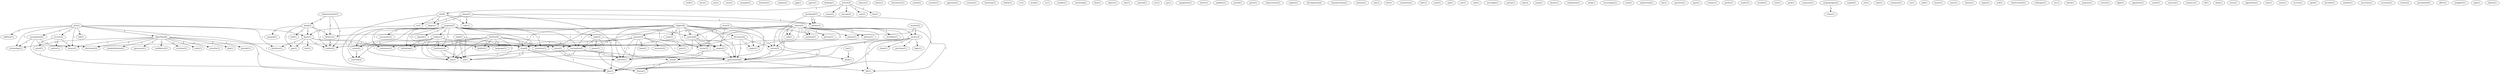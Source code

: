 digraph G {
  stuff [ label="stuff(1)" ];
  face [ label="face(1)" ];
  jex [ label="jex(1)" ];
  uses [ label="uses(1)" ];
  example [ label="example(1)" ];
  freedom [ label="freedom(1)" ];
  captain [ label="captain(1)" ];
  qpg [ label="qpg(1)" ];
  agree [ label="agree(1)" ];
  dealing [ label="dealing(1)" ];
  des [ label="des(2)" ];
  fail [ label="fail(1)" ];
  escrow [ label="escrow(2)" ];
  algorithm [ label="algorithm(6)" ];
  assumption [ label="assumption(2)" ];
  lunacy [ label="lunacy(1)" ];
  know [ label="know(1)" ];
  addition [ label="addition(1)" ];
  technology [ label="technology(1)" ];
  initiative [ label="initiative(1)" ];
  key [ label="key(1)" ];
  chance [ label="chance(1)" ];
  knew [ label="knew(1)" ];
  alternative [ label="alternative(1)" ];
  entity [ label="entity(2)" ];
  assume [ label="assume(1)" ];
  approach [ label="approach(1)" ];
  country [ label="country(1)" ];
  harmony [ label="harmony(1)" ];
  follow [ label="follow(1)" ];
  cc [ label="cc(1)" ];
  work [ label="work(1)" ];
  xv [ label="xv(1)" ];
  wonder [ label="wonder(1)" ];
  article [ label="article(2)" ];
  edu [ label="edu(6)" ];
  nmsu [ label="nmsu(2)" ];
  netcom [ label="netcom(2)" ];
  com [ label="com(2)" ];
  dns [ label="dns(1)" ];
  reichstag [ label="reichstag(1)" ];
  finn [ label="finn(1)" ];
  object [ label="object(1)" ];
  proposal [ label="proposal(7)" ];
  right [ label="right(2)" ];
  makes [ label="makes(3)" ];
  encounter [ label="encounter(1)" ];
  sense [ label="sense(2)" ];
  duped [ label="duped(1)" ];
  hardware [ label="hardware(2)" ];
  notoriety [ label="notoriety(1)" ];
  resistance [ label="resistance(1)" ];
  encryption [ label="encryption(5)" ];
  drafted [ label="drafted(1)" ];
  system [ label="system(6)" ];
  outlawing [ label="outlawing(1)" ];
  sector [ label="sector(3)" ];
  step [ label="step(4)" ];
  coercion [ label="coercion(2)" ];
  uti [ label="uti(1)" ];
  lize [ label="lize(1)" ];
  law [ label="law(1)" ];
  wanted [ label="wanted(1)" ];
  noone [ label="noone(1)" ];
  buy [ label="buy(4)" ];
  doesn [ label="doesn(1)" ];
  mr [ label="mr(1)" ];
  go [ label="go(1)" ];
  equipment [ label="equipment(1)" ];
  letter [ label="letter(1)" ];
  junkbox [ label="junkbox(1)" ];
  posed [ label="posed(1)" ];
  press [ label="press(1)" ];
  characterize [ label="characterize(1)" ];
  regime [ label="regime(1)" ];
  wish [ label="wish(3)" ];
  crypto [ label="crypto(5)" ];
  proof [ label="proof(1)" ];
  matter [ label="matter(1)" ];
  finger [ label="finger(1)" ];
  code [ label="code(1)" ];
  re [ label="re(1)" ];
  iastate [ label="iastate(1)" ];
  development [ label="development(2)" ];
  provide [ label="provide(1)" ];
  standardization [ label="standardization(1)" ];
  ignorance [ label="ignorance(1)" ];
  confidence [ label="confidence(1)" ];
  scrutiny [ label="scrutiny(2)" ];
  disclosure [ label="disclosure(2)" ];
  ends [ label="ends(1)" ];
  security [ label="security(1)" ];
  dep [ label="dep(1)" ];
  answer [ label="answer(2)" ];
  potato [ label="potato(1)" ];
  seems [ label="seems(3)" ];
  shaen [ label="shaen(2)" ];
  interpretation [ label="interpretation(1)" ];
  domino [ label="domino(1)" ];
  tim [ label="tim(1)" ];
  fire [ label="fire(1)" ];
  evaluation [ label="evaluation(1)" ];
  falls [ label="falls(1)" ];
  clipper [ label="clipper(8)" ];
  becomes [ label="becomes(2)" ];
  want [ label="want(1)" ];
  anyone [ label="anyone(3)" ];
  move [ label="move(2)" ];
  argue [ label="argue(1)" ];
  course [ label="course(2)" ];
  subvert [ label="subvert(1)" ];
  government [ label="government(4)" ];
  man [ label="man(1)" ];
  jail [ label="jail(1)" ];
  use [ label="use(1)" ];
  salt [ label="salt(1)" ];
  brother [ label="brother(4)" ];
  language [ label="language(1)" ];
  oversight [ label="oversight(1)" ];
  policy [ label="policy(1)" ];
  day [ label="day(2)" ];
  jump [ label="jump(1)" ];
  knows [ label="knows(1)" ];
  realization [ label="realization(1)" ];
  drug [ label="drug(1)" ];
  sovereignty [ label="sovereignty(1)" ];
  way [ label="way(2)" ];
  understand [ label="understand(1)" ];
  fax [ label="fax(1)" ];
  question [ label="question(1)" ];
  administration [ label="administration(3)" ];
  think [ label="think(3)" ];
  believe [ label="believe(1)" ];
  realize [ label="realize(3)" ];
  past [ label="past(1)" ];
  tcmayc [ label="tcmayc(1)" ];
  hell [ label="hell(1)" ];
  jumped [ label="jumped(1)" ];
  gun [ label="gun(1)" ];
  prefer [ label="prefer(1)" ];
  maker [ label="maker(1)" ];
  trouble [ label="trouble(1)" ];
  tent [ label="tent(1)" ];
  pick [ label="pick(1)" ];
  research [ label="research(1)" ];
  govt [ label="govt(1)" ];
  keep [ label="keep(1)" ];
  suspicion [ label="suspicion(1)" ];
  cryptography [ label="cryptography(2)" ];
  crime [ label="crime(1)" ];
  regard [ label="regard(1)" ];
  wit [ label="wit(1)" ];
  hair [ label="hair(1)" ];
  clinton [ label="clinton(1)" ];
  privacy [ label="privacy(1)" ];
  phrase [ label="phrase(1)" ];
  mortifies [ label="mortifies(1)" ];
  sell [ label="sell(1)" ];
  position [ label="position(1)" ];
  life [ label="life(1)" ];
  comment [ label="comment(1)" ];
  sir [ label="sir(1)" ];
  ask [ label="ask(1)" ];
  house [ label="house(1)" ];
  mine [ label="mine(1)" ];
  theory [ label="theory(1)" ];
  logan [ label="logan(1)" ];
  self [ label="self(1)" ];
  enforcement [ label="enforcement(1)" ];
  colleague [ label="colleague(1)" ];
  etc [ label="etc(1)" ];
  don [ label="don(1)" ];
  logic [ label="logic(1)" ];
  chain [ label="chain(1)" ];
  purchase [ label="purchase(1)" ];
  block [ label="block(1)" ];
  purpose [ label="purpose(1)" ];
  bernhardt [ label="bernhardt(1)" ];
  crunch [ label="crunch(1)" ];
  fight [ label="fight(1)" ];
  isn [ label="isn(1)" ];
  kind [ label="kind(1)" ];
  chip [ label="chip(3)" ];
  signature [ label="signature(1)" ];
  camel [ label="camel(1)" ];
  concern [ label="concern(1)" ];
  instance [ label="instance(1)" ];
  clinton [ label="clinton(5)" ];
  df [ label="df(1)" ];
  drop [ label="drop(1)" ];
  issue [ label="issue(1)" ];
  algorythm [ label="algorythm(1)" ];
  line [ label="line(1)" ];
  nose [ label="nose(1)" ];
  access [ label="access(1)" ];
  april [ label="april(1)" ];
  decoder [ label="decoder(1)" ];
  bernhardt [ label="bernhardt(1)" ];
  molitor [ label="molitor(1)" ];
  secretary [ label="secretary(1)" ];
  reconcile [ label="reconcile(1)" ];
  writes [ label="writes(2)" ];
  proclaimed [ label="proclaimed(1)" ];
  office [ label="office(1)" ];
  neighbor [ label="neighbor(1)" ];
  sign [ label="sign(1)" ];
  siberia [ label="siberia(1)" ];
  des -> fail [ label="1" ];
  des -> escrow [ label="1" ];
  des -> algorithm [ label="1" ];
  des -> assumption [ label="1" ];
  des -> lunacy [ label="1" ];
  des -> know [ label="1" ];
  des -> addition [ label="1" ];
  des -> technology [ label="1" ];
  des -> initiative [ label="1" ];
  des -> key [ label="1" ];
  article -> edu [ label="1" ];
  article -> nmsu [ label="1" ];
  article -> netcom [ label="1" ];
  article -> com [ label="1" ];
  article -> dns [ label="1" ];
  proposal -> right [ label="1" ];
  proposal -> makes [ label="2" ];
  proposal -> encounter [ label="1" ];
  proposal -> sense [ label="1" ];
  proposal -> duped [ label="1" ];
  proposal -> hardware [ label="1" ];
  proposal -> notoriety [ label="2" ];
  proposal -> resistance [ label="1" ];
  proposal -> encryption [ label="2" ];
  proposal -> drafted [ label="2" ];
  proposal -> system [ label="1" ];
  proposal -> outlawing [ label="1" ];
  proposal -> sector [ label="1" ];
  proposal -> step [ label="1" ];
  proposal -> coercion [ label="1" ];
  proposal -> uti [ label="1" ];
  proposal -> lize [ label="1" ];
  right -> noone [ label="1" ];
  right -> encryption [ label="1" ];
  right -> buy [ label="1" ];
  right -> doesn [ label="1" ];
  makes -> sense [ label="2" ];
  makes -> hardware [ label="1" ];
  makes -> encryption [ label="1" ];
  makes -> outlawing [ label="1" ];
  makes -> step [ label="1" ];
  makes -> coercion [ label="1" ];
  makes -> uti [ label="1" ];
  makes -> lize [ label="1" ];
  sense -> coercion [ label="1" ];
  wish -> system [ label="2" ];
  wish -> crypto [ label="2" ];
  wish -> buy [ label="2" ];
  escrow -> proof [ label="1" ];
  escrow -> lunacy [ label="1" ];
  escrow -> matter [ label="1" ];
  edu -> finger [ label="3" ];
  edu -> code [ label="1" ];
  edu -> re [ label="1" ];
  edu -> iastate [ label="3" ];
  edu -> key [ label="3" ];
  algorithm -> provide [ label="2" ];
  algorithm -> standardization [ label="2" ];
  algorithm -> ignorance [ label="1" ];
  algorithm -> confidence [ label="2" ];
  algorithm -> scrutiny [ label="2" ];
  algorithm -> lunacy [ label="1" ];
  algorithm -> disclosure [ label="3" ];
  algorithm -> ends [ label="2" ];
  algorithm -> technology [ label="1" ];
  algorithm -> security [ label="2" ];
  algorithm -> dep [ label="2" ];
  algorithm -> key [ label="1" ];
  answer -> potato [ label="1" ];
  answer -> seems [ label="1" ];
  shaen -> finger [ label="1" ];
  shaen -> code [ label="1" ];
  shaen -> re [ label="1" ];
  shaen -> iastate [ label="1" ];
  shaen -> key [ label="1" ];
  clipper -> notoriety [ label="1" ];
  clipper -> becomes [ label="1" ];
  clipper -> potato [ label="1" ];
  clipper -> want [ label="1" ];
  clipper -> anyone [ label="1" ];
  clipper -> encryption [ label="2" ];
  clipper -> drafted [ label="1" ];
  clipper -> system [ label="3" ];
  clipper -> crypto [ label="3" ];
  clipper -> sector [ label="1" ];
  clipper -> move [ label="1" ];
  clipper -> argue [ label="1" ];
  clipper -> course [ label="1" ];
  clipper -> subvert [ label="1" ];
  clipper -> government [ label="2" ];
  brother -> hardware [ label="1" ];
  brother -> notoriety [ label="1" ];
  brother -> language [ label="1" ];
  brother -> resistance [ label="1" ];
  brother -> encryption [ label="2" ];
  brother -> drafted [ label="1" ];
  brother -> outlawing [ label="1" ];
  brother -> step [ label="1" ];
  brother -> uti [ label="1" ];
  brother -> lize [ label="1" ];
  hardware -> uti [ label="1" ];
  hardware -> lize [ label="1" ];
  becomes -> encryption [ label="1" ];
  becomes -> argue [ label="1" ];
  becomes -> course [ label="1" ];
  becomes -> government [ label="1" ];
  administration -> think [ label="1" ];
  administration -> believe [ label="2" ];
  administration -> realize [ label="1" ];
  think -> hell [ label="1" ];
  think -> believe [ label="1" ];
  think -> jumped [ label="1" ];
  think -> know [ label="1" ];
  think -> gun [ label="1" ];
  think -> realize [ label="1" ];
  assumption -> lunacy [ label="1" ];
  assumption -> disclosure [ label="1" ];
  assumption -> technology [ label="1" ];
  assumption -> key [ label="1" ];
  anyone -> research [ label="1" ];
  anyone -> encryption [ label="1" ];
  anyone -> govt [ label="1" ];
  anyone -> disclosure [ label="1" ];
  anyone -> step [ label="1" ];
  anyone -> subvert [ label="1" ];
  anyone -> government [ label="1" ];
  anyone -> keep [ label="1" ];
  anyone -> key [ label="1" ];
  cryptography -> crime [ label="1" ];
  encryption -> subvert [ label="1" ];
  encryption -> uti [ label="1" ];
  encryption -> government [ label="1" ];
  encryption -> lize [ label="1" ];
  clinton -> believe [ label="2" ];
  clinton -> privacy [ label="1" ];
  clinton -> seems [ label="1" ];
  clinton -> phrase [ label="1" ];
  clinton -> argue [ label="1" ];
  clinton -> mortifies [ label="1" ];
  clinton -> course [ label="1" ];
  clinton -> sell [ label="1" ];
  clinton -> position [ label="1" ];
  clinton -> realize [ label="1" ];
  clinton -> government [ label="2" ];
  clinton -> life [ label="1" ];
  re -> know [ label="1" ];
  believe -> realize [ label="2" ];
  system -> crypto [ label="1" ];
  system -> sector [ label="1" ];
  system -> subvert [ label="1" ];
  system -> government [ label="1" ];
  know -> move [ label="1" ];
  know -> step [ label="1" ];
  know -> initiative [ label="1" ];
  know -> gun [ label="1" ];
  know -> realize [ label="1" ];
  know -> don [ label="1" ];
  crypto -> subvert [ label="1" ];
  crypto -> government [ label="1" ];
  seems -> logic [ label="1" ];
  seems -> chain [ label="1" ];
  seems -> purchase [ label="1" ];
  seems -> step [ label="1" ];
  seems -> government [ label="1" ];
  seems -> key [ label="1" ];
  sector -> buy [ label="2" ];
  bernhardt -> iastate [ label="1" ];
  bernhardt -> key [ label="1" ];
  buy -> doesn [ label="1" ];
  isn -> kind [ label="1" ];
  chip -> step [ label="1" ];
  chip -> uti [ label="1" ];
  chip -> lize [ label="1" ];
  move -> subvert [ label="1" ];
  move -> government [ label="1" ];
  clinton -> course [ label="1" ];
  clinton -> sell [ label="1" ];
  clinton -> position [ label="1" ];
  clinton -> realize [ label="1" ];
  clinton -> government [ label="2" ];
  clinton -> life [ label="1" ];
  step -> uti [ label="1" ];
  step -> government [ label="1" ];
  step -> lize [ label="1" ];
  step -> key [ label="1" ];
  course -> government [ label="1" ];
  course -> kind [ label="1" ];
  bernhardt -> iastate [ label="1" ];
  bernhardt -> key [ label="1" ];
  government -> life [ label="1" ];
  government -> key [ label="1" ];
}
